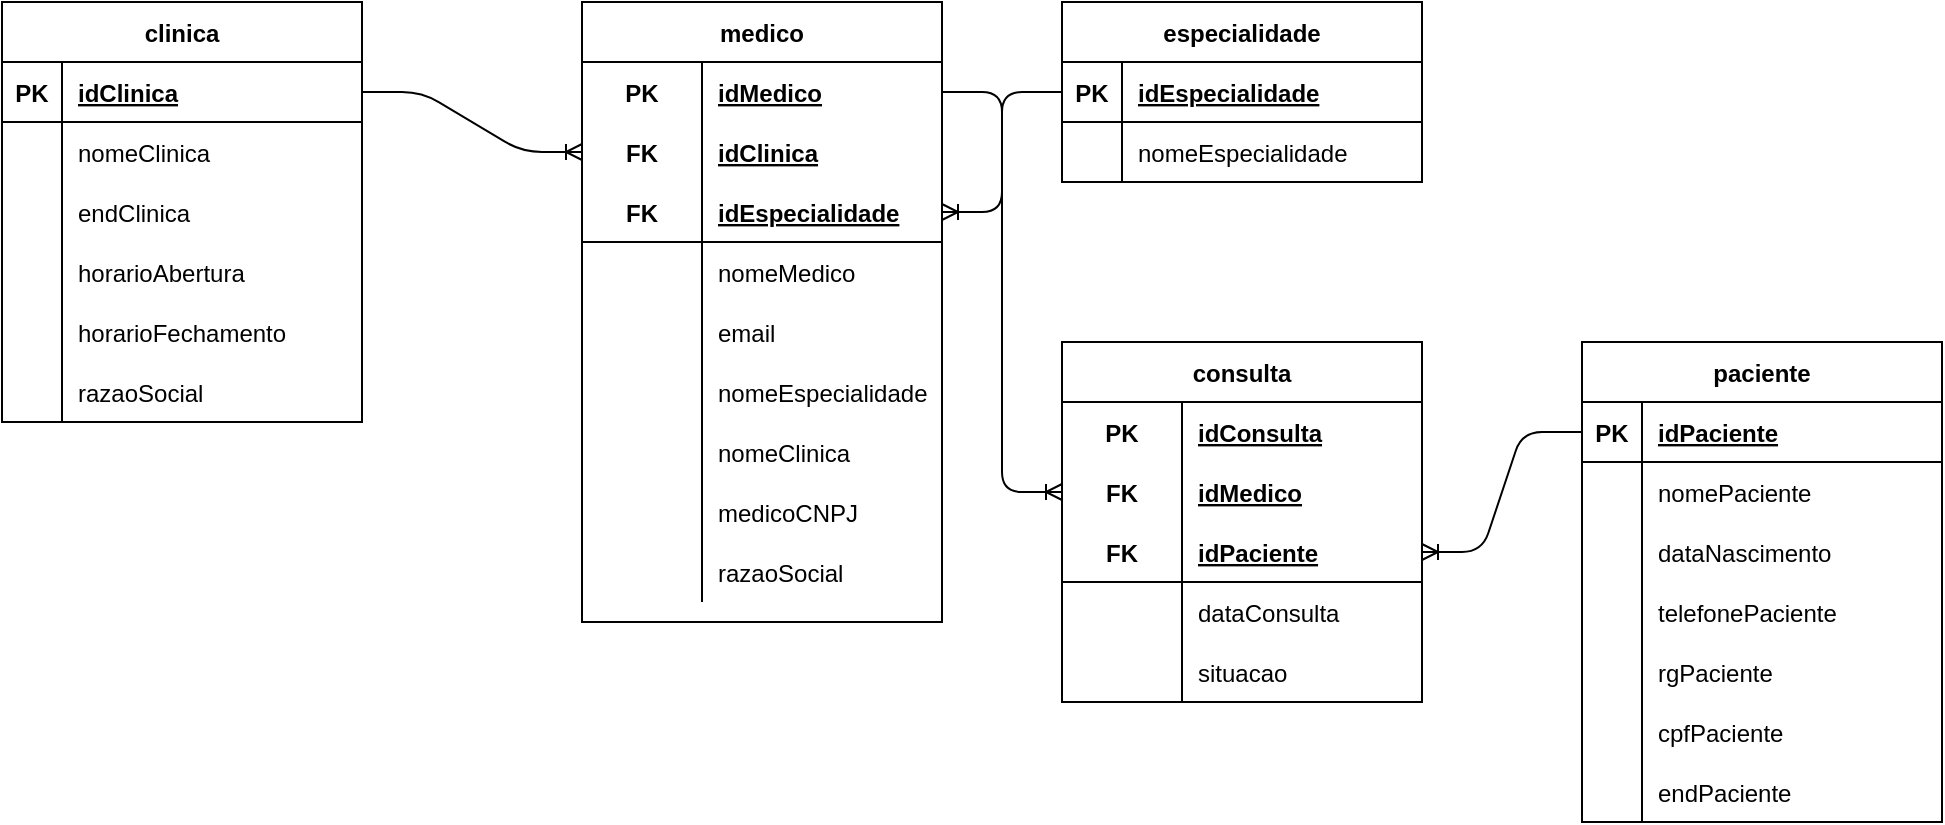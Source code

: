 <mxfile version="14.9.8" type="device"><diagram id="AjllpdTHebcJ1426rRCk" name="Page-1"><mxGraphModel dx="1102" dy="1751" grid="1" gridSize="10" guides="1" tooltips="1" connect="1" arrows="1" fold="1" page="1" pageScale="1" pageWidth="827" pageHeight="1169" math="0" shadow="0"><root><mxCell id="0"/><mxCell id="1" parent="0"/><mxCell id="b7XakAFh6qjbTqNkbqYj-1" value="clinica" style="shape=table;startSize=30;container=1;collapsible=1;childLayout=tableLayout;fixedRows=1;rowLines=0;fontStyle=1;align=center;resizeLast=1;" parent="1" vertex="1"><mxGeometry x="20" y="-970" width="180" height="210" as="geometry"/></mxCell><mxCell id="b7XakAFh6qjbTqNkbqYj-2" value="" style="shape=partialRectangle;collapsible=0;dropTarget=0;pointerEvents=0;fillColor=none;top=0;left=0;bottom=1;right=0;points=[[0,0.5],[1,0.5]];portConstraint=eastwest;" parent="b7XakAFh6qjbTqNkbqYj-1" vertex="1"><mxGeometry y="30" width="180" height="30" as="geometry"/></mxCell><mxCell id="b7XakAFh6qjbTqNkbqYj-3" value="PK" style="shape=partialRectangle;connectable=0;fillColor=none;top=0;left=0;bottom=0;right=0;fontStyle=1;overflow=hidden;" parent="b7XakAFh6qjbTqNkbqYj-2" vertex="1"><mxGeometry width="30" height="30" as="geometry"/></mxCell><mxCell id="b7XakAFh6qjbTqNkbqYj-4" value="idClinica" style="shape=partialRectangle;connectable=0;fillColor=none;top=0;left=0;bottom=0;right=0;align=left;spacingLeft=6;fontStyle=5;overflow=hidden;" parent="b7XakAFh6qjbTqNkbqYj-2" vertex="1"><mxGeometry x="30" width="150" height="30" as="geometry"/></mxCell><mxCell id="b7XakAFh6qjbTqNkbqYj-5" value="" style="shape=partialRectangle;collapsible=0;dropTarget=0;pointerEvents=0;fillColor=none;top=0;left=0;bottom=0;right=0;points=[[0,0.5],[1,0.5]];portConstraint=eastwest;" parent="b7XakAFh6qjbTqNkbqYj-1" vertex="1"><mxGeometry y="60" width="180" height="30" as="geometry"/></mxCell><mxCell id="b7XakAFh6qjbTqNkbqYj-6" value="" style="shape=partialRectangle;connectable=0;fillColor=none;top=0;left=0;bottom=0;right=0;editable=1;overflow=hidden;" parent="b7XakAFh6qjbTqNkbqYj-5" vertex="1"><mxGeometry width="30" height="30" as="geometry"/></mxCell><mxCell id="b7XakAFh6qjbTqNkbqYj-7" value="nomeClinica" style="shape=partialRectangle;connectable=0;fillColor=none;top=0;left=0;bottom=0;right=0;align=left;spacingLeft=6;overflow=hidden;" parent="b7XakAFh6qjbTqNkbqYj-5" vertex="1"><mxGeometry x="30" width="150" height="30" as="geometry"/></mxCell><mxCell id="b7XakAFh6qjbTqNkbqYj-8" value="" style="shape=partialRectangle;collapsible=0;dropTarget=0;pointerEvents=0;fillColor=none;top=0;left=0;bottom=0;right=0;points=[[0,0.5],[1,0.5]];portConstraint=eastwest;" parent="b7XakAFh6qjbTqNkbqYj-1" vertex="1"><mxGeometry y="90" width="180" height="30" as="geometry"/></mxCell><mxCell id="b7XakAFh6qjbTqNkbqYj-9" value="" style="shape=partialRectangle;connectable=0;fillColor=none;top=0;left=0;bottom=0;right=0;editable=1;overflow=hidden;" parent="b7XakAFh6qjbTqNkbqYj-8" vertex="1"><mxGeometry width="30" height="30" as="geometry"/></mxCell><mxCell id="b7XakAFh6qjbTqNkbqYj-10" value="endClinica" style="shape=partialRectangle;connectable=0;fillColor=none;top=0;left=0;bottom=0;right=0;align=left;spacingLeft=6;overflow=hidden;" parent="b7XakAFh6qjbTqNkbqYj-8" vertex="1"><mxGeometry x="30" width="150" height="30" as="geometry"/></mxCell><mxCell id="b7XakAFh6qjbTqNkbqYj-11" value="" style="shape=partialRectangle;collapsible=0;dropTarget=0;pointerEvents=0;fillColor=none;top=0;left=0;bottom=0;right=0;points=[[0,0.5],[1,0.5]];portConstraint=eastwest;" parent="b7XakAFh6qjbTqNkbqYj-1" vertex="1"><mxGeometry y="120" width="180" height="30" as="geometry"/></mxCell><mxCell id="b7XakAFh6qjbTqNkbqYj-12" value="" style="shape=partialRectangle;connectable=0;fillColor=none;top=0;left=0;bottom=0;right=0;editable=1;overflow=hidden;" parent="b7XakAFh6qjbTqNkbqYj-11" vertex="1"><mxGeometry width="30" height="30" as="geometry"/></mxCell><mxCell id="b7XakAFh6qjbTqNkbqYj-13" value="horarioAbertura" style="shape=partialRectangle;connectable=0;fillColor=none;top=0;left=0;bottom=0;right=0;align=left;spacingLeft=6;overflow=hidden;" parent="b7XakAFh6qjbTqNkbqYj-11" vertex="1"><mxGeometry x="30" width="150" height="30" as="geometry"/></mxCell><mxCell id="b7XakAFh6qjbTqNkbqYj-14" value="" style="shape=partialRectangle;collapsible=0;dropTarget=0;pointerEvents=0;fillColor=none;top=0;left=0;bottom=0;right=0;points=[[0,0.5],[1,0.5]];portConstraint=eastwest;" parent="b7XakAFh6qjbTqNkbqYj-1" vertex="1"><mxGeometry y="150" width="180" height="30" as="geometry"/></mxCell><mxCell id="b7XakAFh6qjbTqNkbqYj-15" value="" style="shape=partialRectangle;connectable=0;fillColor=none;top=0;left=0;bottom=0;right=0;editable=1;overflow=hidden;" parent="b7XakAFh6qjbTqNkbqYj-14" vertex="1"><mxGeometry width="30" height="30" as="geometry"/></mxCell><mxCell id="b7XakAFh6qjbTqNkbqYj-16" value="horarioFechamento" style="shape=partialRectangle;connectable=0;fillColor=none;top=0;left=0;bottom=0;right=0;align=left;spacingLeft=6;overflow=hidden;" parent="b7XakAFh6qjbTqNkbqYj-14" vertex="1"><mxGeometry x="30" width="150" height="30" as="geometry"/></mxCell><mxCell id="b7XakAFh6qjbTqNkbqYj-17" value="" style="shape=partialRectangle;collapsible=0;dropTarget=0;pointerEvents=0;fillColor=none;top=0;left=0;bottom=0;right=0;points=[[0,0.5],[1,0.5]];portConstraint=eastwest;" parent="b7XakAFh6qjbTqNkbqYj-1" vertex="1"><mxGeometry y="180" width="180" height="30" as="geometry"/></mxCell><mxCell id="b7XakAFh6qjbTqNkbqYj-18" value="" style="shape=partialRectangle;connectable=0;fillColor=none;top=0;left=0;bottom=0;right=0;editable=1;overflow=hidden;" parent="b7XakAFh6qjbTqNkbqYj-17" vertex="1"><mxGeometry width="30" height="30" as="geometry"/></mxCell><mxCell id="b7XakAFh6qjbTqNkbqYj-19" value="razaoSocial" style="shape=partialRectangle;connectable=0;fillColor=none;top=0;left=0;bottom=0;right=0;align=left;spacingLeft=6;overflow=hidden;" parent="b7XakAFh6qjbTqNkbqYj-17" vertex="1"><mxGeometry x="30" width="150" height="30" as="geometry"/></mxCell><mxCell id="b7XakAFh6qjbTqNkbqYj-33" value="especialidade" style="shape=table;startSize=30;container=1;collapsible=1;childLayout=tableLayout;fixedRows=1;rowLines=0;fontStyle=1;align=center;resizeLast=1;" parent="1" vertex="1"><mxGeometry x="550" y="-970" width="180" height="90" as="geometry"/></mxCell><mxCell id="b7XakAFh6qjbTqNkbqYj-34" value="" style="shape=partialRectangle;collapsible=0;dropTarget=0;pointerEvents=0;fillColor=none;top=0;left=0;bottom=1;right=0;points=[[0,0.5],[1,0.5]];portConstraint=eastwest;" parent="b7XakAFh6qjbTqNkbqYj-33" vertex="1"><mxGeometry y="30" width="180" height="30" as="geometry"/></mxCell><mxCell id="b7XakAFh6qjbTqNkbqYj-35" value="PK" style="shape=partialRectangle;connectable=0;fillColor=none;top=0;left=0;bottom=0;right=0;fontStyle=1;overflow=hidden;" parent="b7XakAFh6qjbTqNkbqYj-34" vertex="1"><mxGeometry width="30" height="30" as="geometry"/></mxCell><mxCell id="b7XakAFh6qjbTqNkbqYj-36" value="idEspecialidade" style="shape=partialRectangle;connectable=0;fillColor=none;top=0;left=0;bottom=0;right=0;align=left;spacingLeft=6;fontStyle=5;overflow=hidden;" parent="b7XakAFh6qjbTqNkbqYj-34" vertex="1"><mxGeometry x="30" width="150" height="30" as="geometry"/></mxCell><mxCell id="b7XakAFh6qjbTqNkbqYj-37" value="" style="shape=partialRectangle;collapsible=0;dropTarget=0;pointerEvents=0;fillColor=none;top=0;left=0;bottom=0;right=0;points=[[0,0.5],[1,0.5]];portConstraint=eastwest;" parent="b7XakAFh6qjbTqNkbqYj-33" vertex="1"><mxGeometry y="60" width="180" height="30" as="geometry"/></mxCell><mxCell id="b7XakAFh6qjbTqNkbqYj-38" value="" style="shape=partialRectangle;connectable=0;fillColor=none;top=0;left=0;bottom=0;right=0;editable=1;overflow=hidden;" parent="b7XakAFh6qjbTqNkbqYj-37" vertex="1"><mxGeometry width="30" height="30" as="geometry"/></mxCell><mxCell id="b7XakAFh6qjbTqNkbqYj-39" value="nomeEspecialidade" style="shape=partialRectangle;connectable=0;fillColor=none;top=0;left=0;bottom=0;right=0;align=left;spacingLeft=6;overflow=hidden;" parent="b7XakAFh6qjbTqNkbqYj-37" vertex="1"><mxGeometry x="30" width="150" height="30" as="geometry"/></mxCell><mxCell id="b7XakAFh6qjbTqNkbqYj-46" value="medico" style="shape=table;startSize=30;container=1;collapsible=1;childLayout=tableLayout;fixedRows=1;rowLines=0;fontStyle=1;align=center;resizeLast=1;" parent="1" vertex="1"><mxGeometry x="310" y="-970" width="180" height="310" as="geometry"/></mxCell><mxCell id="b7XakAFh6qjbTqNkbqYj-47" value="" style="shape=partialRectangle;collapsible=0;dropTarget=0;pointerEvents=0;fillColor=none;top=0;left=0;bottom=0;right=0;points=[[0,0.5],[1,0.5]];portConstraint=eastwest;" parent="b7XakAFh6qjbTqNkbqYj-46" vertex="1"><mxGeometry y="30" width="180" height="30" as="geometry"/></mxCell><mxCell id="b7XakAFh6qjbTqNkbqYj-48" value="PK" style="shape=partialRectangle;connectable=0;fillColor=none;top=0;left=0;bottom=0;right=0;fontStyle=1;overflow=hidden;" parent="b7XakAFh6qjbTqNkbqYj-47" vertex="1"><mxGeometry width="60" height="30" as="geometry"/></mxCell><mxCell id="b7XakAFh6qjbTqNkbqYj-49" value="idMedico" style="shape=partialRectangle;connectable=0;fillColor=none;top=0;left=0;bottom=0;right=0;align=left;spacingLeft=6;fontStyle=5;overflow=hidden;" parent="b7XakAFh6qjbTqNkbqYj-47" vertex="1"><mxGeometry x="60" width="120" height="30" as="geometry"/></mxCell><mxCell id="b7XakAFh6qjbTqNkbqYj-150" value="" style="shape=partialRectangle;collapsible=0;dropTarget=0;pointerEvents=0;fillColor=none;top=0;left=0;bottom=0;right=0;points=[[0,0.5],[1,0.5]];portConstraint=eastwest;" parent="b7XakAFh6qjbTqNkbqYj-46" vertex="1"><mxGeometry y="60" width="180" height="30" as="geometry"/></mxCell><mxCell id="b7XakAFh6qjbTqNkbqYj-151" value="FK" style="shape=partialRectangle;connectable=0;fillColor=none;top=0;left=0;bottom=0;right=0;fontStyle=1;overflow=hidden;" parent="b7XakAFh6qjbTqNkbqYj-150" vertex="1"><mxGeometry width="60" height="30" as="geometry"/></mxCell><mxCell id="b7XakAFh6qjbTqNkbqYj-152" value="idClinica" style="shape=partialRectangle;connectable=0;fillColor=none;top=0;left=0;bottom=0;right=0;align=left;spacingLeft=6;fontStyle=5;overflow=hidden;" parent="b7XakAFh6qjbTqNkbqYj-150" vertex="1"><mxGeometry x="60" width="120" height="30" as="geometry"/></mxCell><mxCell id="b7XakAFh6qjbTqNkbqYj-50" value="" style="shape=partialRectangle;collapsible=0;dropTarget=0;pointerEvents=0;fillColor=none;top=0;left=0;bottom=1;right=0;points=[[0,0.5],[1,0.5]];portConstraint=eastwest;" parent="b7XakAFh6qjbTqNkbqYj-46" vertex="1"><mxGeometry y="90" width="180" height="30" as="geometry"/></mxCell><mxCell id="b7XakAFh6qjbTqNkbqYj-51" value="FK" style="shape=partialRectangle;connectable=0;fillColor=none;top=0;left=0;bottom=0;right=0;fontStyle=1;overflow=hidden;" parent="b7XakAFh6qjbTqNkbqYj-50" vertex="1"><mxGeometry width="60" height="30" as="geometry"/></mxCell><mxCell id="b7XakAFh6qjbTqNkbqYj-52" value="idEspecialidade" style="shape=partialRectangle;connectable=0;fillColor=none;top=0;left=0;bottom=0;right=0;align=left;spacingLeft=6;fontStyle=5;overflow=hidden;" parent="b7XakAFh6qjbTqNkbqYj-50" vertex="1"><mxGeometry x="60" width="120" height="30" as="geometry"/></mxCell><mxCell id="b7XakAFh6qjbTqNkbqYj-53" value="" style="shape=partialRectangle;collapsible=0;dropTarget=0;pointerEvents=0;fillColor=none;top=0;left=0;bottom=0;right=0;points=[[0,0.5],[1,0.5]];portConstraint=eastwest;" parent="b7XakAFh6qjbTqNkbqYj-46" vertex="1"><mxGeometry y="120" width="180" height="30" as="geometry"/></mxCell><mxCell id="b7XakAFh6qjbTqNkbqYj-54" value="" style="shape=partialRectangle;connectable=0;fillColor=none;top=0;left=0;bottom=0;right=0;editable=1;overflow=hidden;" parent="b7XakAFh6qjbTqNkbqYj-53" vertex="1"><mxGeometry width="60" height="30" as="geometry"/></mxCell><mxCell id="b7XakAFh6qjbTqNkbqYj-55" value="nomeMedico" style="shape=partialRectangle;connectable=0;fillColor=none;top=0;left=0;bottom=0;right=0;align=left;spacingLeft=6;overflow=hidden;" parent="b7XakAFh6qjbTqNkbqYj-53" vertex="1"><mxGeometry x="60" width="120" height="30" as="geometry"/></mxCell><mxCell id="b7XakAFh6qjbTqNkbqYj-85" value="" style="shape=partialRectangle;collapsible=0;dropTarget=0;pointerEvents=0;fillColor=none;top=0;left=0;bottom=0;right=0;points=[[0,0.5],[1,0.5]];portConstraint=eastwest;" parent="b7XakAFh6qjbTqNkbqYj-46" vertex="1"><mxGeometry y="150" width="180" height="30" as="geometry"/></mxCell><mxCell id="b7XakAFh6qjbTqNkbqYj-86" value="" style="shape=partialRectangle;connectable=0;fillColor=none;top=0;left=0;bottom=0;right=0;editable=1;overflow=hidden;" parent="b7XakAFh6qjbTqNkbqYj-85" vertex="1"><mxGeometry width="60" height="30" as="geometry"/></mxCell><mxCell id="b7XakAFh6qjbTqNkbqYj-87" value="email" style="shape=partialRectangle;connectable=0;fillColor=none;top=0;left=0;bottom=0;right=0;align=left;spacingLeft=6;overflow=hidden;" parent="b7XakAFh6qjbTqNkbqYj-85" vertex="1"><mxGeometry x="60" width="120" height="30" as="geometry"/></mxCell><mxCell id="b7XakAFh6qjbTqNkbqYj-56" value="" style="shape=partialRectangle;collapsible=0;dropTarget=0;pointerEvents=0;fillColor=none;top=0;left=0;bottom=0;right=0;points=[[0,0.5],[1,0.5]];portConstraint=eastwest;" parent="b7XakAFh6qjbTqNkbqYj-46" vertex="1"><mxGeometry y="180" width="180" height="30" as="geometry"/></mxCell><mxCell id="b7XakAFh6qjbTqNkbqYj-57" value="" style="shape=partialRectangle;connectable=0;fillColor=none;top=0;left=0;bottom=0;right=0;editable=1;overflow=hidden;" parent="b7XakAFh6qjbTqNkbqYj-56" vertex="1"><mxGeometry width="60" height="30" as="geometry"/></mxCell><mxCell id="b7XakAFh6qjbTqNkbqYj-58" value="nomeEspecialidade" style="shape=partialRectangle;connectable=0;fillColor=none;top=0;left=0;bottom=0;right=0;align=left;spacingLeft=6;overflow=hidden;" parent="b7XakAFh6qjbTqNkbqYj-56" vertex="1"><mxGeometry x="60" width="120" height="30" as="geometry"/></mxCell><mxCell id="b7XakAFh6qjbTqNkbqYj-88" value="" style="shape=partialRectangle;collapsible=0;dropTarget=0;pointerEvents=0;fillColor=none;top=0;left=0;bottom=0;right=0;points=[[0,0.5],[1,0.5]];portConstraint=eastwest;" parent="b7XakAFh6qjbTqNkbqYj-46" vertex="1"><mxGeometry y="210" width="180" height="30" as="geometry"/></mxCell><mxCell id="b7XakAFh6qjbTqNkbqYj-89" value="" style="shape=partialRectangle;connectable=0;fillColor=none;top=0;left=0;bottom=0;right=0;editable=1;overflow=hidden;" parent="b7XakAFh6qjbTqNkbqYj-88" vertex="1"><mxGeometry width="60" height="30" as="geometry"/></mxCell><mxCell id="b7XakAFh6qjbTqNkbqYj-90" value="nomeClinica" style="shape=partialRectangle;connectable=0;fillColor=none;top=0;left=0;bottom=0;right=0;align=left;spacingLeft=6;overflow=hidden;" parent="b7XakAFh6qjbTqNkbqYj-88" vertex="1"><mxGeometry x="60" width="120" height="30" as="geometry"/></mxCell><mxCell id="b7XakAFh6qjbTqNkbqYj-91" value="" style="shape=partialRectangle;collapsible=0;dropTarget=0;pointerEvents=0;fillColor=none;top=0;left=0;bottom=0;right=0;points=[[0,0.5],[1,0.5]];portConstraint=eastwest;" parent="b7XakAFh6qjbTqNkbqYj-46" vertex="1"><mxGeometry y="240" width="180" height="30" as="geometry"/></mxCell><mxCell id="b7XakAFh6qjbTqNkbqYj-92" value="" style="shape=partialRectangle;connectable=0;fillColor=none;top=0;left=0;bottom=0;right=0;editable=1;overflow=hidden;" parent="b7XakAFh6qjbTqNkbqYj-91" vertex="1"><mxGeometry width="60" height="30" as="geometry"/></mxCell><mxCell id="b7XakAFh6qjbTqNkbqYj-93" value="medicoCNPJ" style="shape=partialRectangle;connectable=0;fillColor=none;top=0;left=0;bottom=0;right=0;align=left;spacingLeft=6;overflow=hidden;" parent="b7XakAFh6qjbTqNkbqYj-91" vertex="1"><mxGeometry x="60" width="120" height="30" as="geometry"/></mxCell><mxCell id="b7XakAFh6qjbTqNkbqYj-115" value="" style="shape=partialRectangle;collapsible=0;dropTarget=0;pointerEvents=0;fillColor=none;top=0;left=0;bottom=0;right=0;points=[[0,0.5],[1,0.5]];portConstraint=eastwest;" parent="b7XakAFh6qjbTqNkbqYj-46" vertex="1"><mxGeometry y="270" width="180" height="30" as="geometry"/></mxCell><mxCell id="b7XakAFh6qjbTqNkbqYj-116" value="" style="shape=partialRectangle;connectable=0;fillColor=none;top=0;left=0;bottom=0;right=0;editable=1;overflow=hidden;" parent="b7XakAFh6qjbTqNkbqYj-115" vertex="1"><mxGeometry width="60" height="30" as="geometry"/></mxCell><mxCell id="b7XakAFh6qjbTqNkbqYj-117" value="razaoSocial" style="shape=partialRectangle;connectable=0;fillColor=none;top=0;left=0;bottom=0;right=0;align=left;spacingLeft=6;overflow=hidden;" parent="b7XakAFh6qjbTqNkbqYj-115" vertex="1"><mxGeometry x="60" width="120" height="30" as="geometry"/></mxCell><mxCell id="b7XakAFh6qjbTqNkbqYj-72" value="paciente" style="shape=table;startSize=30;container=1;collapsible=1;childLayout=tableLayout;fixedRows=1;rowLines=0;fontStyle=1;align=center;resizeLast=1;" parent="1" vertex="1"><mxGeometry x="810" y="-800" width="180" height="240" as="geometry"/></mxCell><mxCell id="b7XakAFh6qjbTqNkbqYj-73" value="" style="shape=partialRectangle;collapsible=0;dropTarget=0;pointerEvents=0;fillColor=none;top=0;left=0;bottom=1;right=0;points=[[0,0.5],[1,0.5]];portConstraint=eastwest;" parent="b7XakAFh6qjbTqNkbqYj-72" vertex="1"><mxGeometry y="30" width="180" height="30" as="geometry"/></mxCell><mxCell id="b7XakAFh6qjbTqNkbqYj-74" value="PK" style="shape=partialRectangle;connectable=0;fillColor=none;top=0;left=0;bottom=0;right=0;fontStyle=1;overflow=hidden;" parent="b7XakAFh6qjbTqNkbqYj-73" vertex="1"><mxGeometry width="30" height="30" as="geometry"/></mxCell><mxCell id="b7XakAFh6qjbTqNkbqYj-75" value="idPaciente" style="shape=partialRectangle;connectable=0;fillColor=none;top=0;left=0;bottom=0;right=0;align=left;spacingLeft=6;fontStyle=5;overflow=hidden;" parent="b7XakAFh6qjbTqNkbqYj-73" vertex="1"><mxGeometry x="30" width="150" height="30" as="geometry"/></mxCell><mxCell id="b7XakAFh6qjbTqNkbqYj-76" value="" style="shape=partialRectangle;collapsible=0;dropTarget=0;pointerEvents=0;fillColor=none;top=0;left=0;bottom=0;right=0;points=[[0,0.5],[1,0.5]];portConstraint=eastwest;" parent="b7XakAFh6qjbTqNkbqYj-72" vertex="1"><mxGeometry y="60" width="180" height="30" as="geometry"/></mxCell><mxCell id="b7XakAFh6qjbTqNkbqYj-77" value="" style="shape=partialRectangle;connectable=0;fillColor=none;top=0;left=0;bottom=0;right=0;editable=1;overflow=hidden;" parent="b7XakAFh6qjbTqNkbqYj-76" vertex="1"><mxGeometry width="30" height="30" as="geometry"/></mxCell><mxCell id="b7XakAFh6qjbTqNkbqYj-78" value="nomePaciente" style="shape=partialRectangle;connectable=0;fillColor=none;top=0;left=0;bottom=0;right=0;align=left;spacingLeft=6;overflow=hidden;" parent="b7XakAFh6qjbTqNkbqYj-76" vertex="1"><mxGeometry x="30" width="150" height="30" as="geometry"/></mxCell><mxCell id="b7XakAFh6qjbTqNkbqYj-79" value="" style="shape=partialRectangle;collapsible=0;dropTarget=0;pointerEvents=0;fillColor=none;top=0;left=0;bottom=0;right=0;points=[[0,0.5],[1,0.5]];portConstraint=eastwest;" parent="b7XakAFh6qjbTqNkbqYj-72" vertex="1"><mxGeometry y="90" width="180" height="30" as="geometry"/></mxCell><mxCell id="b7XakAFh6qjbTqNkbqYj-80" value="" style="shape=partialRectangle;connectable=0;fillColor=none;top=0;left=0;bottom=0;right=0;editable=1;overflow=hidden;" parent="b7XakAFh6qjbTqNkbqYj-79" vertex="1"><mxGeometry width="30" height="30" as="geometry"/></mxCell><mxCell id="b7XakAFh6qjbTqNkbqYj-81" value="dataNascimento" style="shape=partialRectangle;connectable=0;fillColor=none;top=0;left=0;bottom=0;right=0;align=left;spacingLeft=6;overflow=hidden;" parent="b7XakAFh6qjbTqNkbqYj-79" vertex="1"><mxGeometry x="30" width="150" height="30" as="geometry"/></mxCell><mxCell id="b7XakAFh6qjbTqNkbqYj-82" value="" style="shape=partialRectangle;collapsible=0;dropTarget=0;pointerEvents=0;fillColor=none;top=0;left=0;bottom=0;right=0;points=[[0,0.5],[1,0.5]];portConstraint=eastwest;" parent="b7XakAFh6qjbTqNkbqYj-72" vertex="1"><mxGeometry y="120" width="180" height="30" as="geometry"/></mxCell><mxCell id="b7XakAFh6qjbTqNkbqYj-83" value="" style="shape=partialRectangle;connectable=0;fillColor=none;top=0;left=0;bottom=0;right=0;editable=1;overflow=hidden;" parent="b7XakAFh6qjbTqNkbqYj-82" vertex="1"><mxGeometry width="30" height="30" as="geometry"/></mxCell><mxCell id="b7XakAFh6qjbTqNkbqYj-84" value="telefonePaciente" style="shape=partialRectangle;connectable=0;fillColor=none;top=0;left=0;bottom=0;right=0;align=left;spacingLeft=6;overflow=hidden;" parent="b7XakAFh6qjbTqNkbqYj-82" vertex="1"><mxGeometry x="30" width="150" height="30" as="geometry"/></mxCell><mxCell id="b7XakAFh6qjbTqNkbqYj-124" value="" style="shape=partialRectangle;collapsible=0;dropTarget=0;pointerEvents=0;fillColor=none;top=0;left=0;bottom=0;right=0;points=[[0,0.5],[1,0.5]];portConstraint=eastwest;" parent="b7XakAFh6qjbTqNkbqYj-72" vertex="1"><mxGeometry y="150" width="180" height="30" as="geometry"/></mxCell><mxCell id="b7XakAFh6qjbTqNkbqYj-125" value="" style="shape=partialRectangle;connectable=0;fillColor=none;top=0;left=0;bottom=0;right=0;editable=1;overflow=hidden;" parent="b7XakAFh6qjbTqNkbqYj-124" vertex="1"><mxGeometry width="30" height="30" as="geometry"/></mxCell><mxCell id="b7XakAFh6qjbTqNkbqYj-126" value="rgPaciente" style="shape=partialRectangle;connectable=0;fillColor=none;top=0;left=0;bottom=0;right=0;align=left;spacingLeft=6;overflow=hidden;" parent="b7XakAFh6qjbTqNkbqYj-124" vertex="1"><mxGeometry x="30" width="150" height="30" as="geometry"/></mxCell><mxCell id="b7XakAFh6qjbTqNkbqYj-127" value="" style="shape=partialRectangle;collapsible=0;dropTarget=0;pointerEvents=0;fillColor=none;top=0;left=0;bottom=0;right=0;points=[[0,0.5],[1,0.5]];portConstraint=eastwest;" parent="b7XakAFh6qjbTqNkbqYj-72" vertex="1"><mxGeometry y="180" width="180" height="30" as="geometry"/></mxCell><mxCell id="b7XakAFh6qjbTqNkbqYj-128" value="" style="shape=partialRectangle;connectable=0;fillColor=none;top=0;left=0;bottom=0;right=0;editable=1;overflow=hidden;" parent="b7XakAFh6qjbTqNkbqYj-127" vertex="1"><mxGeometry width="30" height="30" as="geometry"/></mxCell><mxCell id="b7XakAFh6qjbTqNkbqYj-129" value="cpfPaciente" style="shape=partialRectangle;connectable=0;fillColor=none;top=0;left=0;bottom=0;right=0;align=left;spacingLeft=6;overflow=hidden;" parent="b7XakAFh6qjbTqNkbqYj-127" vertex="1"><mxGeometry x="30" width="150" height="30" as="geometry"/></mxCell><mxCell id="b7XakAFh6qjbTqNkbqYj-130" value="" style="shape=partialRectangle;collapsible=0;dropTarget=0;pointerEvents=0;fillColor=none;top=0;left=0;bottom=0;right=0;points=[[0,0.5],[1,0.5]];portConstraint=eastwest;" parent="b7XakAFh6qjbTqNkbqYj-72" vertex="1"><mxGeometry y="210" width="180" height="30" as="geometry"/></mxCell><mxCell id="b7XakAFh6qjbTqNkbqYj-131" value="" style="shape=partialRectangle;connectable=0;fillColor=none;top=0;left=0;bottom=0;right=0;editable=1;overflow=hidden;" parent="b7XakAFh6qjbTqNkbqYj-130" vertex="1"><mxGeometry width="30" height="30" as="geometry"/></mxCell><mxCell id="b7XakAFh6qjbTqNkbqYj-132" value="endPaciente" style="shape=partialRectangle;connectable=0;fillColor=none;top=0;left=0;bottom=0;right=0;align=left;spacingLeft=6;overflow=hidden;" parent="b7XakAFh6qjbTqNkbqYj-130" vertex="1"><mxGeometry x="30" width="150" height="30" as="geometry"/></mxCell><mxCell id="b7XakAFh6qjbTqNkbqYj-133" value="consulta" style="shape=table;startSize=30;container=1;collapsible=1;childLayout=tableLayout;fixedRows=1;rowLines=0;fontStyle=1;align=center;resizeLast=1;" parent="1" vertex="1"><mxGeometry x="550" y="-800" width="180" height="180" as="geometry"/></mxCell><mxCell id="b7XakAFh6qjbTqNkbqYj-134" value="" style="shape=partialRectangle;collapsible=0;dropTarget=0;pointerEvents=0;fillColor=none;top=0;left=0;bottom=0;right=0;points=[[0,0.5],[1,0.5]];portConstraint=eastwest;" parent="b7XakAFh6qjbTqNkbqYj-133" vertex="1"><mxGeometry y="30" width="180" height="30" as="geometry"/></mxCell><mxCell id="b7XakAFh6qjbTqNkbqYj-135" value="PK" style="shape=partialRectangle;connectable=0;fillColor=none;top=0;left=0;bottom=0;right=0;fontStyle=1;overflow=hidden;" parent="b7XakAFh6qjbTqNkbqYj-134" vertex="1"><mxGeometry width="60" height="30" as="geometry"/></mxCell><mxCell id="b7XakAFh6qjbTqNkbqYj-136" value="idConsulta" style="shape=partialRectangle;connectable=0;fillColor=none;top=0;left=0;bottom=0;right=0;align=left;spacingLeft=6;fontStyle=5;overflow=hidden;" parent="b7XakAFh6qjbTqNkbqYj-134" vertex="1"><mxGeometry x="60" width="120" height="30" as="geometry"/></mxCell><mxCell id="b7XakAFh6qjbTqNkbqYj-146" value="" style="shape=partialRectangle;collapsible=0;dropTarget=0;pointerEvents=0;fillColor=none;top=0;left=0;bottom=0;right=0;points=[[0,0.5],[1,0.5]];portConstraint=eastwest;" parent="b7XakAFh6qjbTqNkbqYj-133" vertex="1"><mxGeometry y="60" width="180" height="30" as="geometry"/></mxCell><mxCell id="b7XakAFh6qjbTqNkbqYj-147" value="FK" style="shape=partialRectangle;connectable=0;fillColor=none;top=0;left=0;bottom=0;right=0;fontStyle=1;overflow=hidden;" parent="b7XakAFh6qjbTqNkbqYj-146" vertex="1"><mxGeometry width="60" height="30" as="geometry"/></mxCell><mxCell id="b7XakAFh6qjbTqNkbqYj-148" value="idMedico" style="shape=partialRectangle;connectable=0;fillColor=none;top=0;left=0;bottom=0;right=0;align=left;spacingLeft=6;fontStyle=5;overflow=hidden;" parent="b7XakAFh6qjbTqNkbqYj-146" vertex="1"><mxGeometry x="60" width="120" height="30" as="geometry"/></mxCell><mxCell id="b7XakAFh6qjbTqNkbqYj-137" value="" style="shape=partialRectangle;collapsible=0;dropTarget=0;pointerEvents=0;fillColor=none;top=0;left=0;bottom=1;right=0;points=[[0,0.5],[1,0.5]];portConstraint=eastwest;" parent="b7XakAFh6qjbTqNkbqYj-133" vertex="1"><mxGeometry y="90" width="180" height="30" as="geometry"/></mxCell><mxCell id="b7XakAFh6qjbTqNkbqYj-138" value="FK" style="shape=partialRectangle;connectable=0;fillColor=none;top=0;left=0;bottom=0;right=0;fontStyle=1;overflow=hidden;" parent="b7XakAFh6qjbTqNkbqYj-137" vertex="1"><mxGeometry width="60" height="30" as="geometry"/></mxCell><mxCell id="b7XakAFh6qjbTqNkbqYj-139" value="idPaciente" style="shape=partialRectangle;connectable=0;fillColor=none;top=0;left=0;bottom=0;right=0;align=left;spacingLeft=6;fontStyle=5;overflow=hidden;" parent="b7XakAFh6qjbTqNkbqYj-137" vertex="1"><mxGeometry x="60" width="120" height="30" as="geometry"/></mxCell><mxCell id="b7XakAFh6qjbTqNkbqYj-140" value="" style="shape=partialRectangle;collapsible=0;dropTarget=0;pointerEvents=0;fillColor=none;top=0;left=0;bottom=0;right=0;points=[[0,0.5],[1,0.5]];portConstraint=eastwest;" parent="b7XakAFh6qjbTqNkbqYj-133" vertex="1"><mxGeometry y="120" width="180" height="30" as="geometry"/></mxCell><mxCell id="b7XakAFh6qjbTqNkbqYj-141" value="" style="shape=partialRectangle;connectable=0;fillColor=none;top=0;left=0;bottom=0;right=0;editable=1;overflow=hidden;" parent="b7XakAFh6qjbTqNkbqYj-140" vertex="1"><mxGeometry width="60" height="30" as="geometry"/></mxCell><mxCell id="b7XakAFh6qjbTqNkbqYj-142" value="dataConsulta" style="shape=partialRectangle;connectable=0;fillColor=none;top=0;left=0;bottom=0;right=0;align=left;spacingLeft=6;overflow=hidden;" parent="b7XakAFh6qjbTqNkbqYj-140" vertex="1"><mxGeometry x="60" width="120" height="30" as="geometry"/></mxCell><mxCell id="0p-pyLaTceVGSeqdMX2o-1" value="" style="shape=partialRectangle;collapsible=0;dropTarget=0;pointerEvents=0;fillColor=none;top=0;left=0;bottom=0;right=0;points=[[0,0.5],[1,0.5]];portConstraint=eastwest;" vertex="1" parent="b7XakAFh6qjbTqNkbqYj-133"><mxGeometry y="150" width="180" height="30" as="geometry"/></mxCell><mxCell id="0p-pyLaTceVGSeqdMX2o-2" value="" style="shape=partialRectangle;connectable=0;fillColor=none;top=0;left=0;bottom=0;right=0;editable=1;overflow=hidden;" vertex="1" parent="0p-pyLaTceVGSeqdMX2o-1"><mxGeometry width="60" height="30" as="geometry"/></mxCell><mxCell id="0p-pyLaTceVGSeqdMX2o-3" value="situacao" style="shape=partialRectangle;connectable=0;fillColor=none;top=0;left=0;bottom=0;right=0;align=left;spacingLeft=6;overflow=hidden;" vertex="1" parent="0p-pyLaTceVGSeqdMX2o-1"><mxGeometry x="60" width="120" height="30" as="geometry"/></mxCell><mxCell id="b7XakAFh6qjbTqNkbqYj-149" value="" style="edgeStyle=entityRelationEdgeStyle;fontSize=12;html=1;endArrow=ERoneToMany;exitX=1;exitY=0.5;exitDx=0;exitDy=0;" parent="1" source="b7XakAFh6qjbTqNkbqYj-2" target="b7XakAFh6qjbTqNkbqYj-150" edge="1"><mxGeometry width="100" height="100" relative="1" as="geometry"><mxPoint x="130" y="-590" as="sourcePoint"/><mxPoint x="230" y="-690" as="targetPoint"/></mxGeometry></mxCell><mxCell id="b7XakAFh6qjbTqNkbqYj-153" value="" style="edgeStyle=entityRelationEdgeStyle;fontSize=12;html=1;endArrow=ERoneToMany;" parent="1" source="b7XakAFh6qjbTqNkbqYj-34" target="b7XakAFh6qjbTqNkbqYj-50" edge="1"><mxGeometry width="100" height="100" relative="1" as="geometry"><mxPoint x="540" y="-660" as="sourcePoint"/><mxPoint x="610" y="-870" as="targetPoint"/></mxGeometry></mxCell><mxCell id="b7XakAFh6qjbTqNkbqYj-154" value="" style="edgeStyle=entityRelationEdgeStyle;fontSize=12;html=1;endArrow=ERoneToMany;" parent="1" source="b7XakAFh6qjbTqNkbqYj-47" target="b7XakAFh6qjbTqNkbqYj-146" edge="1"><mxGeometry width="100" height="100" relative="1" as="geometry"><mxPoint x="530" y="-640" as="sourcePoint"/><mxPoint x="630" y="-740" as="targetPoint"/></mxGeometry></mxCell><mxCell id="b7XakAFh6qjbTqNkbqYj-155" value="" style="edgeStyle=entityRelationEdgeStyle;fontSize=12;html=1;endArrow=ERoneToMany;" parent="1" source="b7XakAFh6qjbTqNkbqYj-73" target="b7XakAFh6qjbTqNkbqYj-137" edge="1"><mxGeometry width="100" height="100" relative="1" as="geometry"><mxPoint x="700" y="-450" as="sourcePoint"/><mxPoint x="810" y="-550" as="targetPoint"/></mxGeometry></mxCell></root></mxGraphModel></diagram></mxfile>